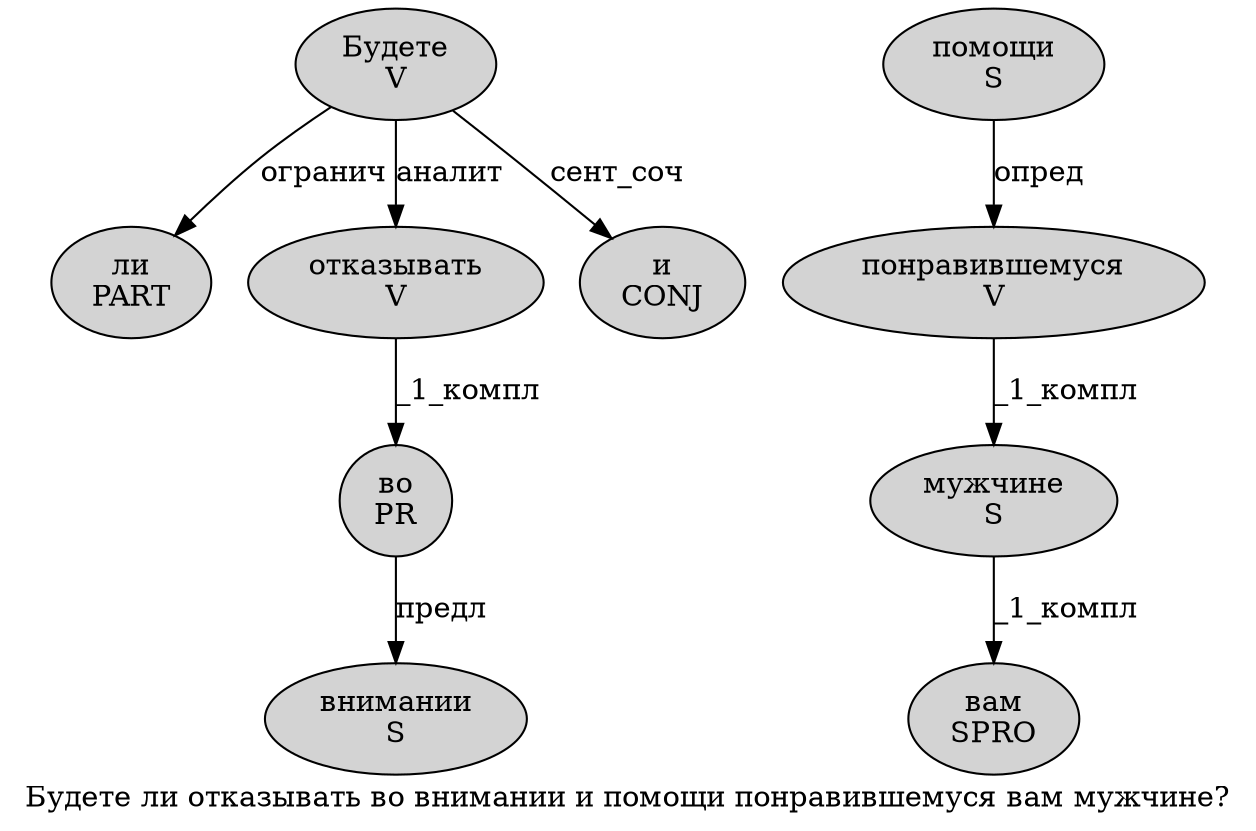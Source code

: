 digraph SENTENCE_960 {
	graph [label="Будете ли отказывать во внимании и помощи понравившемуся вам мужчине?"]
	node [style=filled]
		0 [label="Будете
V" color="" fillcolor=lightgray penwidth=1 shape=ellipse]
		1 [label="ли
PART" color="" fillcolor=lightgray penwidth=1 shape=ellipse]
		2 [label="отказывать
V" color="" fillcolor=lightgray penwidth=1 shape=ellipse]
		3 [label="во
PR" color="" fillcolor=lightgray penwidth=1 shape=ellipse]
		4 [label="внимании
S" color="" fillcolor=lightgray penwidth=1 shape=ellipse]
		5 [label="и
CONJ" color="" fillcolor=lightgray penwidth=1 shape=ellipse]
		6 [label="помощи
S" color="" fillcolor=lightgray penwidth=1 shape=ellipse]
		7 [label="понравившемуся
V" color="" fillcolor=lightgray penwidth=1 shape=ellipse]
		8 [label="вам
SPRO" color="" fillcolor=lightgray penwidth=1 shape=ellipse]
		9 [label="мужчине
S" color="" fillcolor=lightgray penwidth=1 shape=ellipse]
			6 -> 7 [label="опред"]
			0 -> 1 [label="огранич"]
			0 -> 2 [label="аналит"]
			0 -> 5 [label="сент_соч"]
			7 -> 9 [label="_1_компл"]
			2 -> 3 [label="_1_компл"]
			9 -> 8 [label="_1_компл"]
			3 -> 4 [label="предл"]
}